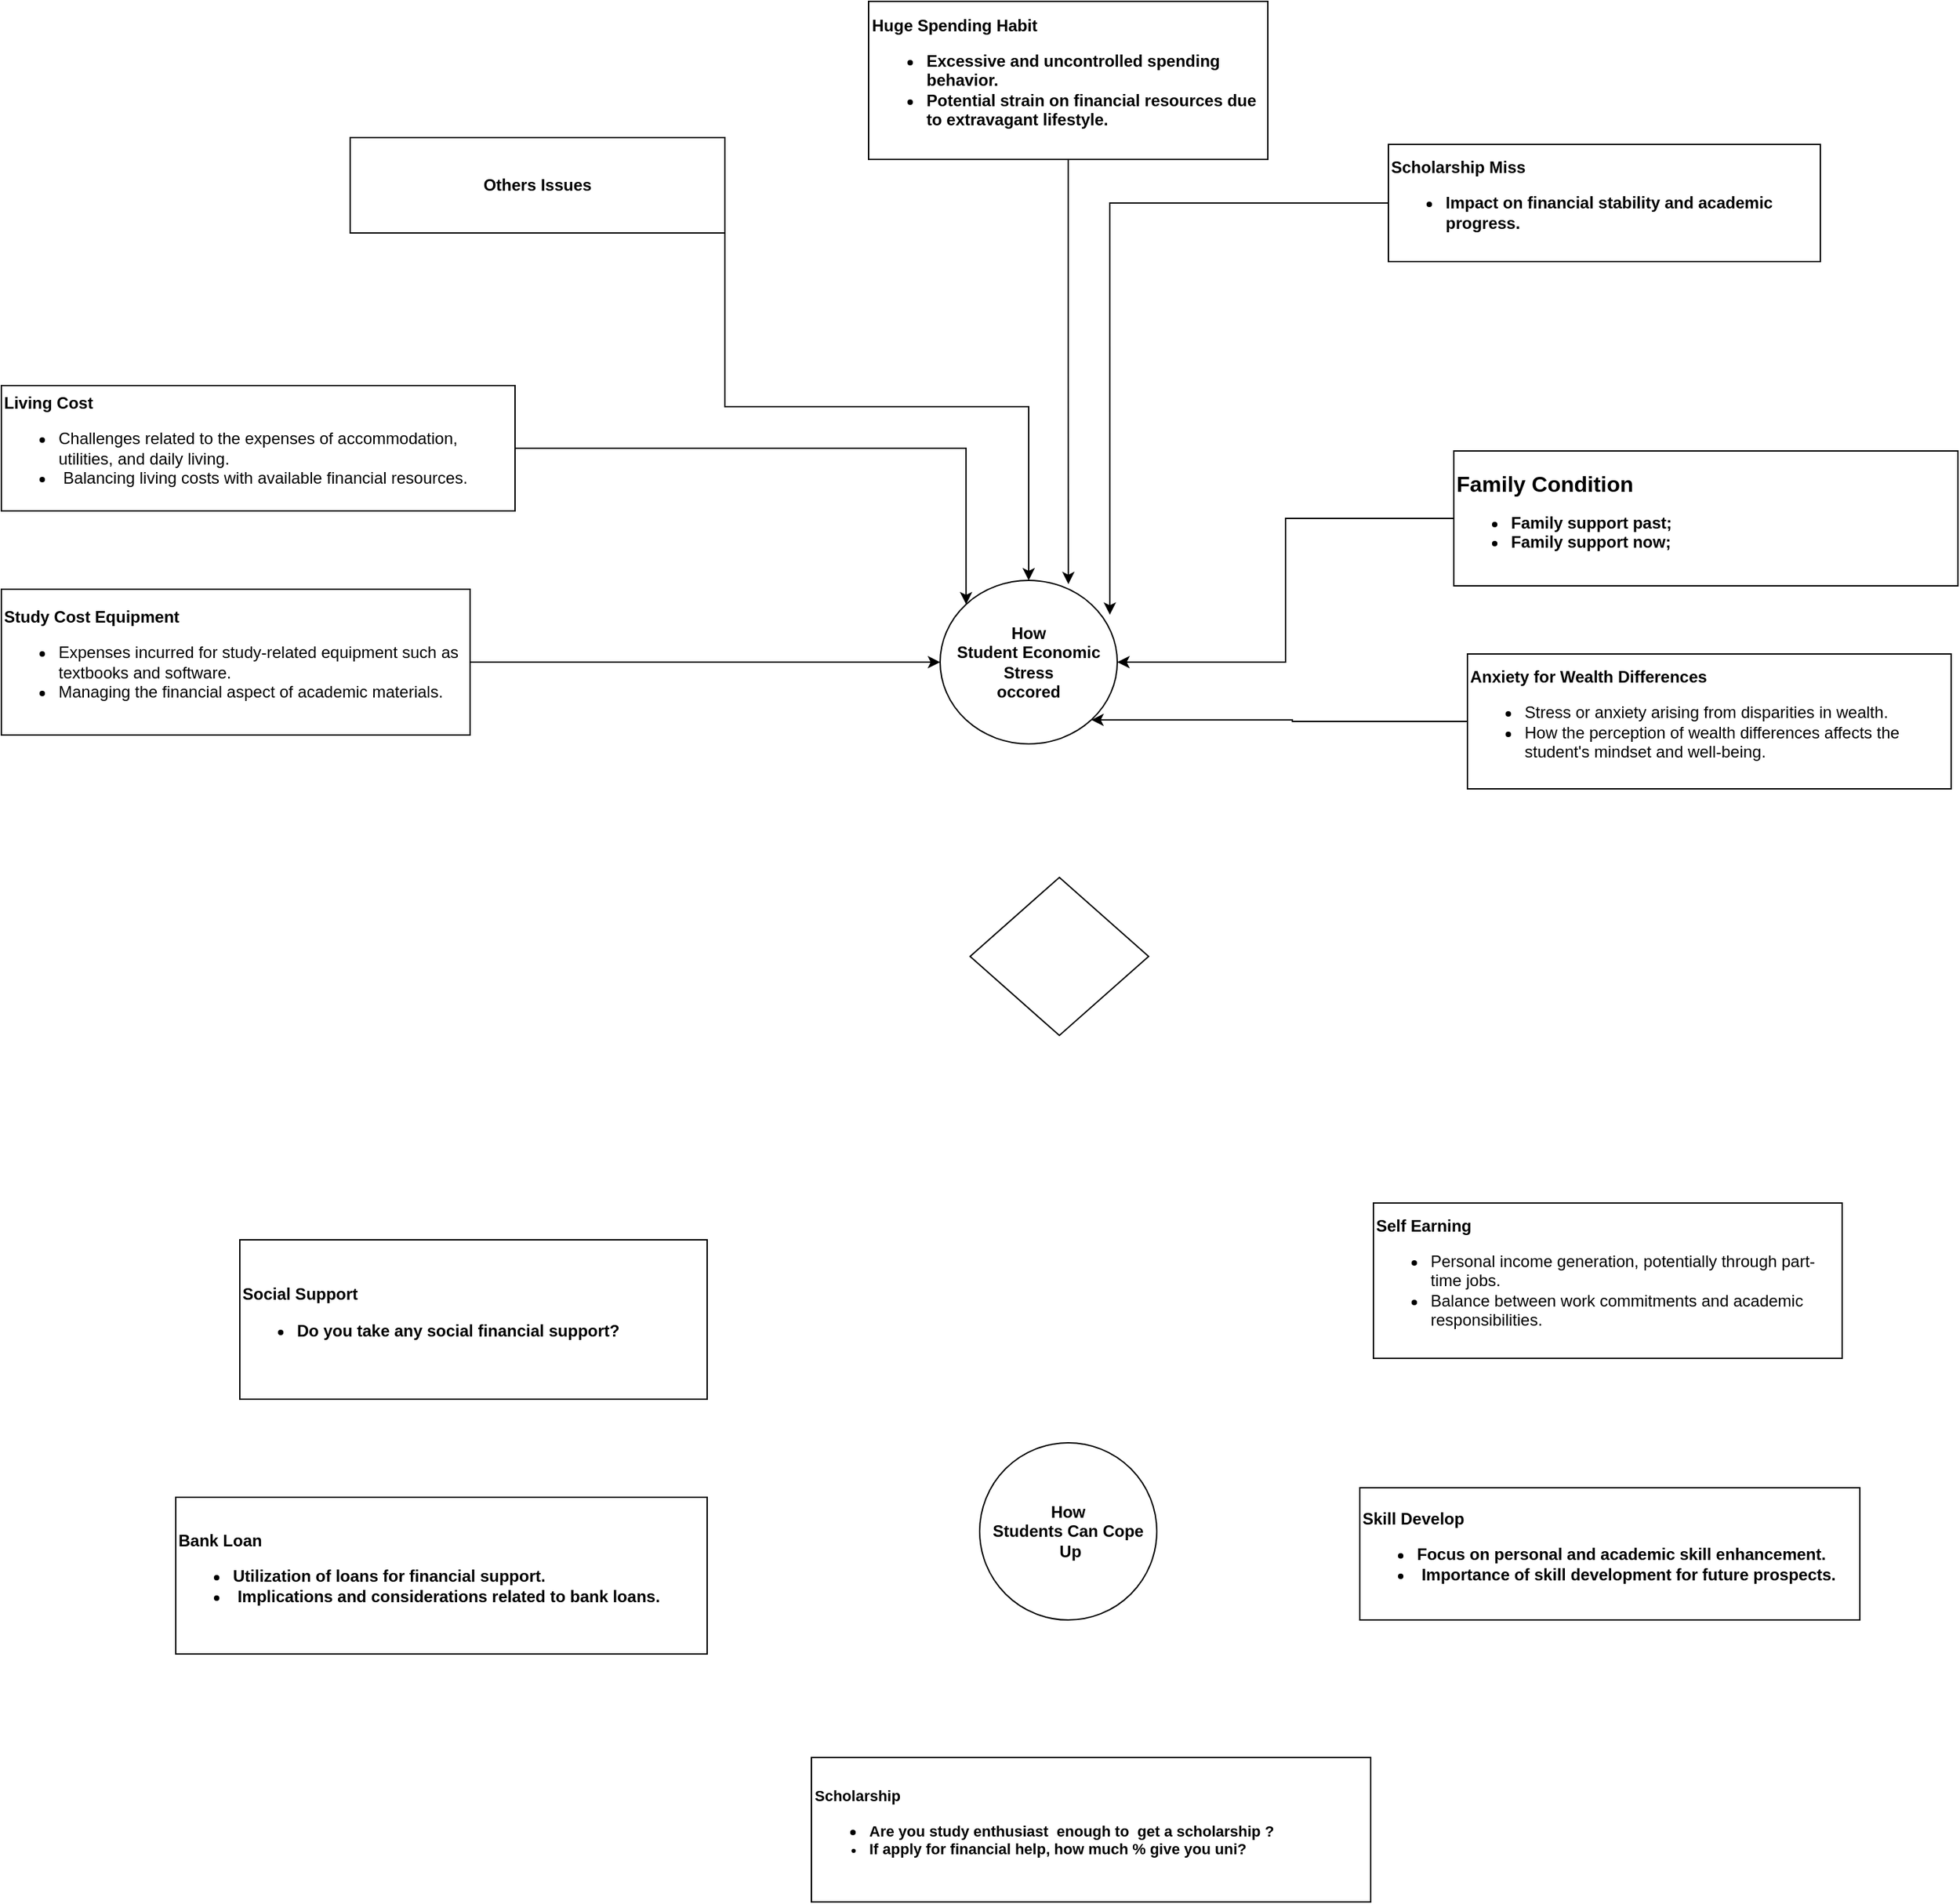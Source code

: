 <mxfile version="22.1.0" type="github">
  <diagram name="Page-1" id="giDHEeXzCqw7Mk6FE-td">
    <mxGraphModel dx="3574" dy="2464" grid="0" gridSize="10" guides="1" tooltips="1" connect="1" arrows="1" fold="1" page="1" pageScale="1" pageWidth="850" pageHeight="1100" math="0" shadow="0">
      <root>
        <mxCell id="0" />
        <mxCell id="1" parent="0" />
        <mxCell id="RioY9GQPINJHXDq_88uB-1" value="&lt;b&gt;How&lt;br&gt;Student Economic Stress&lt;br&gt;occored&lt;br&gt;&lt;/b&gt;" style="ellipse;whiteSpace=wrap;html=1;" parent="1" vertex="1">
          <mxGeometry x="378" y="385" width="130" height="120" as="geometry" />
        </mxCell>
        <mxCell id="B3kyMHNOTuuTRi2bmLed-5" style="edgeStyle=orthogonalEdgeStyle;rounded=0;orthogonalLoop=1;jettySize=auto;html=1;exitX=1;exitY=1;exitDx=0;exitDy=0;" edge="1" parent="1" source="RioY9GQPINJHXDq_88uB-2" target="RioY9GQPINJHXDq_88uB-1">
          <mxGeometry relative="1" as="geometry" />
        </mxCell>
        <mxCell id="RioY9GQPINJHXDq_88uB-2" value="&lt;b&gt;Others Issues&lt;/b&gt;" style="rounded=0;whiteSpace=wrap;html=1;" parent="1" vertex="1">
          <mxGeometry x="-55" y="60" width="275" height="70" as="geometry" />
        </mxCell>
        <mxCell id="RioY9GQPINJHXDq_88uB-3" value="&lt;b&gt;Huge Spending Habit&lt;br&gt;&lt;ul&gt;&lt;li&gt;Excessive and uncontrolled spending behavior.&amp;nbsp;&lt;/li&gt;&lt;li&gt;Potential strain on financial resources due to extravagant lifestyle.&lt;/li&gt;&lt;/ul&gt;&lt;/b&gt;" style="rounded=0;whiteSpace=wrap;html=1;align=left;" parent="1" vertex="1">
          <mxGeometry x="325.5" y="-40" width="293" height="116" as="geometry" />
        </mxCell>
        <mxCell id="RioY9GQPINJHXDq_88uB-4" value="&lt;b&gt;Scholarship Miss&lt;/b&gt;&lt;br&gt;&lt;ul&gt;&lt;li&gt;&lt;b&gt;Impact on financial stability and academic progress.&lt;/b&gt;&lt;/li&gt;&lt;/ul&gt;" style="rounded=0;whiteSpace=wrap;html=1;align=left;" parent="1" vertex="1">
          <mxGeometry x="707" y="65" width="317" height="86" as="geometry" />
        </mxCell>
        <mxCell id="B3kyMHNOTuuTRi2bmLed-3" style="edgeStyle=orthogonalEdgeStyle;rounded=0;orthogonalLoop=1;jettySize=auto;html=1;entryX=0;entryY=0;entryDx=0;entryDy=0;" edge="1" parent="1" source="RioY9GQPINJHXDq_88uB-5" target="RioY9GQPINJHXDq_88uB-1">
          <mxGeometry relative="1" as="geometry">
            <mxPoint x="369.636" y="277.818" as="targetPoint" />
          </mxGeometry>
        </mxCell>
        <mxCell id="RioY9GQPINJHXDq_88uB-5" value="&lt;b&gt;Living Cost&lt;/b&gt;&lt;br&gt;&lt;ul&gt;&lt;li&gt;Challenges related to the expenses of accommodation, utilities, and daily living.&lt;/li&gt;&lt;li&gt;&amp;nbsp;Balancing living costs with available financial resources.&lt;/li&gt;&lt;/ul&gt;" style="rounded=0;whiteSpace=wrap;html=1;align=left;" parent="1" vertex="1">
          <mxGeometry x="-311" y="242" width="377" height="92" as="geometry" />
        </mxCell>
        <mxCell id="B3kyMHNOTuuTRi2bmLed-10" style="edgeStyle=orthogonalEdgeStyle;rounded=0;orthogonalLoop=1;jettySize=auto;html=1;" edge="1" parent="1" source="RioY9GQPINJHXDq_88uB-6" target="RioY9GQPINJHXDq_88uB-1">
          <mxGeometry relative="1" as="geometry" />
        </mxCell>
        <mxCell id="RioY9GQPINJHXDq_88uB-6" value="&lt;b style=&quot;&quot;&gt;&lt;span style=&quot;font-size: 16px;&quot;&gt;Family Condition&amp;nbsp;&lt;/span&gt;&lt;br&gt;&lt;ul&gt;&lt;li&gt;&lt;span style=&quot;background-color: transparent; font-family: Arial, sans-serif;&quot;&gt;Family support past;&amp;nbsp;&lt;/span&gt;&lt;br&gt;&lt;/li&gt;&lt;li&gt;&lt;span style=&quot;font-family: Arial, sans-serif; background-color: transparent; font-variant-numeric: normal; font-variant-east-asian: normal; font-variant-alternates: normal; font-variant-position: normal; vertical-align: baseline;&quot;&gt;&lt;font style=&quot;font-size: 12px;&quot;&gt;Family support now;&amp;nbsp;&lt;/font&gt;&lt;/span&gt;&lt;/li&gt;&lt;/ul&gt;&lt;/b&gt;&lt;p style=&quot;line-height: 1.8; margin-left: 144pt; margin-top: 0pt; margin-bottom: 0pt;&quot; dir=&quot;ltr&quot;&gt;&lt;/p&gt;&lt;p style=&quot;line-height: 1.8; margin-left: 144pt; margin-top: 0pt; margin-bottom: 0pt;&quot; dir=&quot;ltr&quot;&gt;&lt;/p&gt;&lt;div style=&quot;&quot;&gt;&lt;/div&gt;&lt;p style=&quot;&quot;&gt;&lt;/p&gt;&lt;p&gt;&lt;/p&gt;&lt;span id=&quot;docs-internal-guid-e3f19381-7fff-3e35-3ddc-5be22db2a7ea&quot;&gt;&lt;/span&gt;" style="rounded=0;whiteSpace=wrap;html=1;align=left;" parent="1" vertex="1">
          <mxGeometry x="755" y="290" width="370" height="99" as="geometry" />
        </mxCell>
        <mxCell id="RioY9GQPINJHXDq_88uB-7" value="&lt;b&gt;Anxiety for Wealth Differences&amp;nbsp;&lt;br&gt;&lt;/b&gt;&lt;ul&gt;&lt;li&gt;Stress or anxiety arising from disparities in wealth.&amp;nbsp;&lt;/li&gt;&lt;li&gt;How the perception of wealth differences affects the student&#39;s mindset and well-being.&lt;/li&gt;&lt;/ul&gt;" style="rounded=0;whiteSpace=wrap;html=1;align=left;" parent="1" vertex="1">
          <mxGeometry x="765" y="439" width="355" height="99" as="geometry" />
        </mxCell>
        <mxCell id="B3kyMHNOTuuTRi2bmLed-2" style="edgeStyle=orthogonalEdgeStyle;rounded=0;orthogonalLoop=1;jettySize=auto;html=1;entryX=0;entryY=0.5;entryDx=0;entryDy=0;" edge="1" parent="1" source="RioY9GQPINJHXDq_88uB-8" target="RioY9GQPINJHXDq_88uB-1">
          <mxGeometry relative="1" as="geometry" />
        </mxCell>
        <mxCell id="RioY9GQPINJHXDq_88uB-8" value="&lt;b&gt;Study Cost Equipment&lt;/b&gt;&lt;br&gt;&lt;ul&gt;&lt;li&gt;Expenses incurred for study-related equipment such as textbooks and software.&amp;nbsp;&lt;/li&gt;&lt;li&gt;Managing the financial aspect of academic materials.&lt;/li&gt;&lt;/ul&gt;" style="rounded=0;whiteSpace=wrap;html=1;align=left;" parent="1" vertex="1">
          <mxGeometry x="-311" y="391.5" width="344" height="107" as="geometry" />
        </mxCell>
        <mxCell id="RioY9GQPINJHXDq_88uB-9" value="&lt;b&gt;How&lt;br&gt;Students Can Cope&lt;br&gt;&amp;nbsp;Up&lt;/b&gt;" style="ellipse;whiteSpace=wrap;html=1;aspect=fixed;" parent="1" vertex="1">
          <mxGeometry x="407" y="1018" width="130" height="130" as="geometry" />
        </mxCell>
        <mxCell id="RioY9GQPINJHXDq_88uB-10" value="&lt;b&gt;Self Earning&lt;/b&gt;&lt;br&gt;&lt;ul&gt;&lt;li&gt;Personal income generation, potentially through part-time jobs.&amp;nbsp;&lt;/li&gt;&lt;li&gt;Balance between work commitments and academic responsibilities.&lt;/li&gt;&lt;/ul&gt;" style="rounded=0;whiteSpace=wrap;html=1;align=left;" parent="1" vertex="1">
          <mxGeometry x="696" y="842" width="344" height="114" as="geometry" />
        </mxCell>
        <mxCell id="RioY9GQPINJHXDq_88uB-11" value="&lt;b&gt;Social Support&lt;/b&gt;&lt;br&gt;&lt;ul&gt;&lt;li&gt;&lt;b&gt;Do you take any social financial support?&lt;/b&gt;&lt;/li&gt;&lt;/ul&gt;" style="rounded=0;whiteSpace=wrap;html=1;align=left;" parent="1" vertex="1">
          <mxGeometry x="-136" y="869" width="343" height="117" as="geometry" />
        </mxCell>
        <mxCell id="RioY9GQPINJHXDq_88uB-12" value="&lt;b&gt;Bank Loan&lt;/b&gt;&lt;br&gt;&lt;ul style=&quot;&quot;&gt;&lt;li style=&quot;&quot;&gt;&lt;b&gt;Utilization of loans for financial support.&lt;/b&gt;&lt;/li&gt;&lt;li style=&quot;&quot;&gt;&lt;b&gt;&amp;nbsp;Implications and considerations related to bank loans.&lt;/b&gt;&lt;br&gt;&lt;/li&gt;&lt;/ul&gt;" style="rounded=0;whiteSpace=wrap;html=1;align=left;" parent="1" vertex="1">
          <mxGeometry x="-183" y="1058" width="390" height="115" as="geometry" />
        </mxCell>
        <mxCell id="RioY9GQPINJHXDq_88uB-16" value="&lt;b style=&quot;font-size: 11px;&quot;&gt;Scholarship&lt;/b&gt;&lt;br&gt;&lt;ul style=&quot;&quot;&gt;&lt;li style=&quot;&quot;&gt;&lt;b style=&quot;font-size: 11px;&quot;&gt;Are you study &lt;/b&gt;&lt;span style=&quot;font-size: 11px;&quot;&gt;&lt;b&gt;enthusiast&lt;/b&gt;&lt;/span&gt;&lt;b style=&quot;font-size: 11px;&quot;&gt;&amp;nbsp;&amp;nbsp;enough to&amp;nbsp; get a scholarship ?&lt;/b&gt;&lt;br&gt;&lt;/li&gt;&lt;li style=&quot;font-size: 11px; font-weight: bold;&quot;&gt;&lt;b&gt;If apply for financial help, how much % give you uni?&lt;/b&gt;&lt;/li&gt;&lt;/ul&gt;" style="rounded=0;whiteSpace=wrap;html=1;align=left;" parent="1" vertex="1">
          <mxGeometry x="283.5" y="1249" width="410.5" height="106" as="geometry" />
        </mxCell>
        <mxCell id="RioY9GQPINJHXDq_88uB-17" value="&lt;b&gt;Skill Develop&amp;nbsp;&lt;/b&gt;&lt;br&gt;&lt;ul&gt;&lt;li&gt;&lt;b&gt;Focus on personal and academic skill enhancement.&lt;/b&gt;&lt;/li&gt;&lt;li&gt;&lt;b&gt;&amp;nbsp;Importance of skill development for future prospects.&lt;/b&gt;&lt;/li&gt;&lt;/ul&gt;" style="rounded=0;whiteSpace=wrap;html=1;align=left;" parent="1" vertex="1">
          <mxGeometry x="686" y="1051" width="367" height="97" as="geometry" />
        </mxCell>
        <mxCell id="B3kyMHNOTuuTRi2bmLed-1" value="" style="rhombus;whiteSpace=wrap;html=1;" vertex="1" parent="1">
          <mxGeometry x="400" y="603" width="131" height="116" as="geometry" />
        </mxCell>
        <mxCell id="B3kyMHNOTuuTRi2bmLed-6" style="edgeStyle=orthogonalEdgeStyle;rounded=0;orthogonalLoop=1;jettySize=auto;html=1;entryX=0.724;entryY=0.023;entryDx=0;entryDy=0;entryPerimeter=0;" edge="1" parent="1" source="RioY9GQPINJHXDq_88uB-3" target="RioY9GQPINJHXDq_88uB-1">
          <mxGeometry relative="1" as="geometry" />
        </mxCell>
        <mxCell id="B3kyMHNOTuuTRi2bmLed-9" style="edgeStyle=orthogonalEdgeStyle;rounded=0;orthogonalLoop=1;jettySize=auto;html=1;entryX=1;entryY=1;entryDx=0;entryDy=0;" edge="1" parent="1" source="RioY9GQPINJHXDq_88uB-7" target="RioY9GQPINJHXDq_88uB-1">
          <mxGeometry relative="1" as="geometry">
            <mxPoint x="493" y="493" as="targetPoint" />
          </mxGeometry>
        </mxCell>
        <mxCell id="B3kyMHNOTuuTRi2bmLed-11" style="edgeStyle=orthogonalEdgeStyle;rounded=0;orthogonalLoop=1;jettySize=auto;html=1;entryX=0.958;entryY=0.21;entryDx=0;entryDy=0;entryPerimeter=0;" edge="1" parent="1" source="RioY9GQPINJHXDq_88uB-4" target="RioY9GQPINJHXDq_88uB-1">
          <mxGeometry relative="1" as="geometry" />
        </mxCell>
      </root>
    </mxGraphModel>
  </diagram>
</mxfile>
